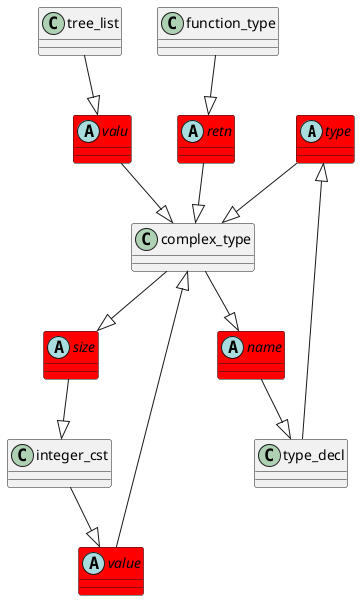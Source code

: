 @startuml
abstract class	type	 #red	
type	 --|> 	complex_type	
type_decl	 --|> 	type	
abstract class	name	 #red	
name	 --|> 	type_decl	
complex_type	 --|> 	name	
abstract class	size	 #red	
size	 --|> 	integer_cst	
complex_type	 --|> 	size	
abstract class	value	 #red	
value	 --|> 	complex_type	
integer_cst	 --|> 	value	
abstract class	valu	 #red	
valu	 --|> 	complex_type	
tree_list	 --|> 	valu	
abstract class	retn	 #red	
retn	 --|> 	complex_type	
function_type	 --|> 	retn	
@enduml
